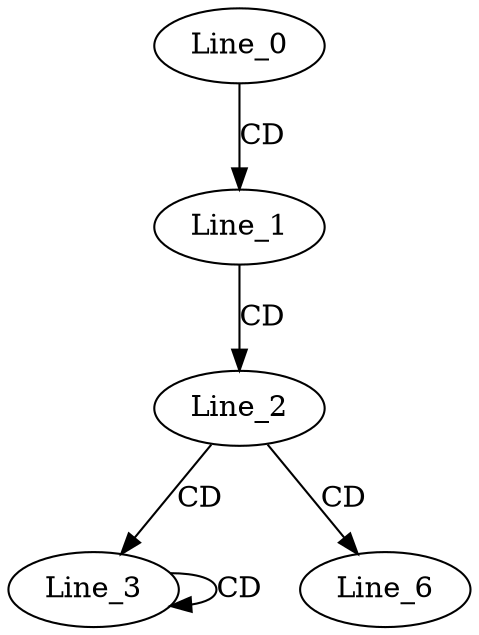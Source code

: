 digraph G {
  Line_0;
  Line_1;
  Line_2;
  Line_3;
  Line_6;
  Line_0 -> Line_1 [ label="CD" ];
  Line_1 -> Line_2 [ label="CD" ];
  Line_2 -> Line_3 [ label="CD" ];
  Line_3 -> Line_3 [ label="CD" ];
  Line_2 -> Line_6 [ label="CD" ];
}
